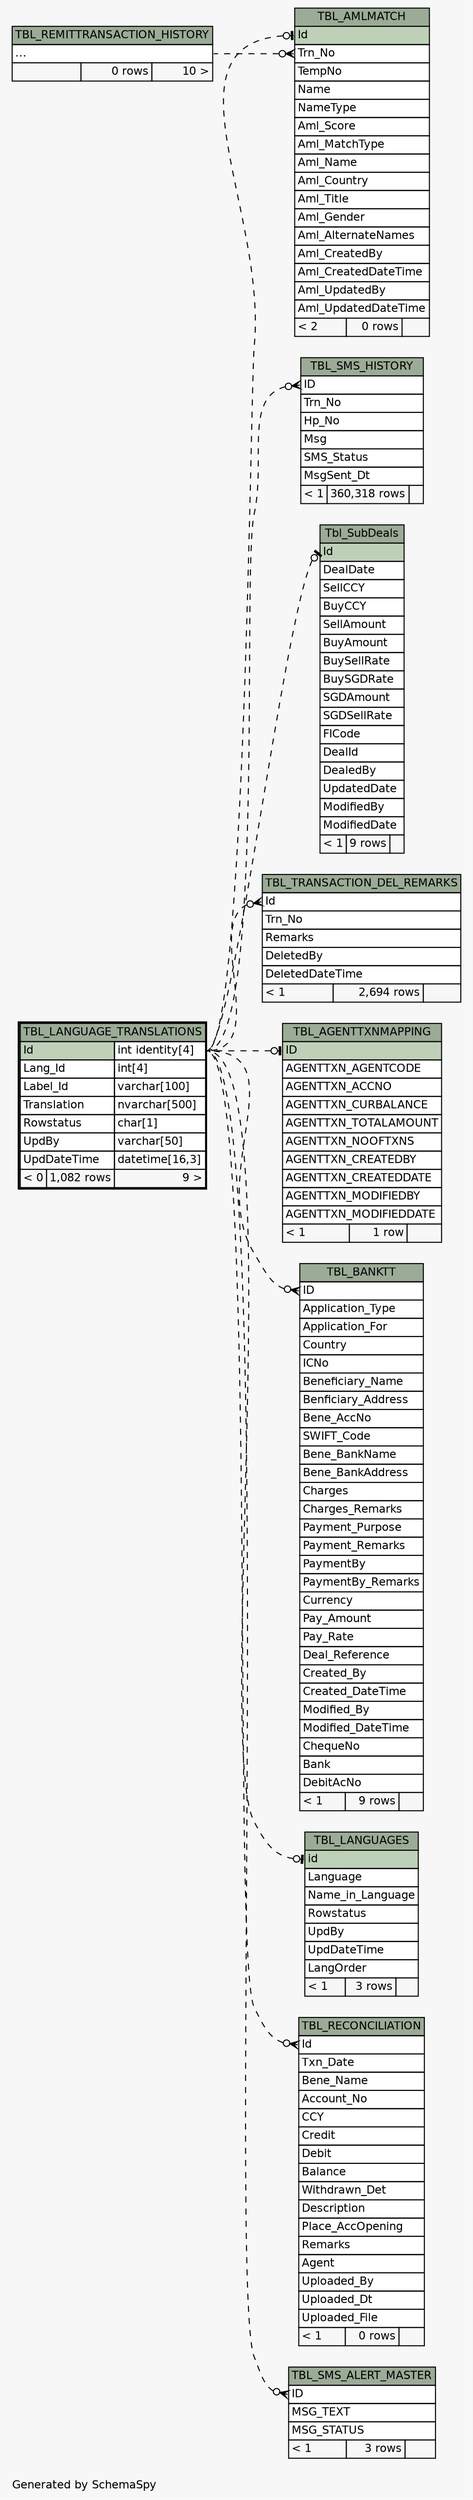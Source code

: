 // dot 2.38.0 on Windows 10 10.0
// SchemaSpy rev 590
digraph "impliedTwoDegreesRelationshipsDiagram" {
  graph [
    rankdir="RL"
    bgcolor="#f7f7f7"
    label="\nGenerated by SchemaSpy"
    labeljust="l"
    nodesep="0.18"
    ranksep="0.46"
    fontname="Helvetica"
    fontsize="11"
  ];
  node [
    fontname="Helvetica"
    fontsize="11"
    shape="plaintext"
  ];
  edge [
    arrowsize="0.8"
  ];
  "TBL_AGENTTXNMAPPING":"ID":w -> "TBL_LANGUAGE_TRANSLATIONS":"Id.type":e [arrowhead=none dir=back arrowtail=teeodot style=dashed];
  "TBL_AMLMATCH":"Id":w -> "TBL_LANGUAGE_TRANSLATIONS":"Id.type":e [arrowhead=none dir=back arrowtail=teeodot style=dashed];
  "TBL_AMLMATCH":"Trn_No":w -> "TBL_REMITTRANSACTION_HISTORY":"elipses":e [arrowhead=none dir=back arrowtail=crowodot style=dashed];
  "TBL_BANKTT":"ID":w -> "TBL_LANGUAGE_TRANSLATIONS":"Id.type":e [arrowhead=none dir=back arrowtail=crowodot style=dashed];
  "TBL_LANGUAGES":"id":w -> "TBL_LANGUAGE_TRANSLATIONS":"Id.type":e [arrowhead=none dir=back arrowtail=teeodot style=dashed];
  "TBL_RECONCILIATION":"Id":w -> "TBL_LANGUAGE_TRANSLATIONS":"Id.type":e [arrowhead=none dir=back arrowtail=crowodot style=dashed];
  "TBL_SMS_ALERT_MASTER":"ID":w -> "TBL_LANGUAGE_TRANSLATIONS":"Id.type":e [arrowhead=none dir=back arrowtail=crowodot style=dashed];
  "TBL_SMS_HISTORY":"ID":w -> "TBL_LANGUAGE_TRANSLATIONS":"Id.type":e [arrowhead=none dir=back arrowtail=crowodot style=dashed];
  "Tbl_SubDeals":"Id":w -> "TBL_LANGUAGE_TRANSLATIONS":"Id.type":e [arrowhead=none dir=back arrowtail=teeodot style=dashed];
  "TBL_TRANSACTION_DEL_REMARKS":"Id":w -> "TBL_LANGUAGE_TRANSLATIONS":"Id.type":e [arrowhead=none dir=back arrowtail=crowodot style=dashed];
  "TBL_AGENTTXNMAPPING" [
    label=<
    <TABLE BORDER="0" CELLBORDER="1" CELLSPACING="0" BGCOLOR="#ffffff">
      <TR><TD COLSPAN="3" BGCOLOR="#9bab96" ALIGN="CENTER">TBL_AGENTTXNMAPPING</TD></TR>
      <TR><TD PORT="ID" COLSPAN="3" BGCOLOR="#bed1b8" ALIGN="LEFT">ID</TD></TR>
      <TR><TD PORT="AGENTTXN_AGENTCODE" COLSPAN="3" ALIGN="LEFT">AGENTTXN_AGENTCODE</TD></TR>
      <TR><TD PORT="AGENTTXN_ACCNO" COLSPAN="3" ALIGN="LEFT">AGENTTXN_ACCNO</TD></TR>
      <TR><TD PORT="AGENTTXN_CURBALANCE" COLSPAN="3" ALIGN="LEFT">AGENTTXN_CURBALANCE</TD></TR>
      <TR><TD PORT="AGENTTXN_TOTALAMOUNT" COLSPAN="3" ALIGN="LEFT">AGENTTXN_TOTALAMOUNT</TD></TR>
      <TR><TD PORT="AGENTTXN_NOOFTXNS" COLSPAN="3" ALIGN="LEFT">AGENTTXN_NOOFTXNS</TD></TR>
      <TR><TD PORT="AGENTTXN_CREATEDBY" COLSPAN="3" ALIGN="LEFT">AGENTTXN_CREATEDBY</TD></TR>
      <TR><TD PORT="AGENTTXN_CREATEDDATE" COLSPAN="3" ALIGN="LEFT">AGENTTXN_CREATEDDATE</TD></TR>
      <TR><TD PORT="AGENTTXN_MODIFIEDBY" COLSPAN="3" ALIGN="LEFT">AGENTTXN_MODIFIEDBY</TD></TR>
      <TR><TD PORT="AGENTTXN_MODIFIEDDATE" COLSPAN="3" ALIGN="LEFT">AGENTTXN_MODIFIEDDATE</TD></TR>
      <TR><TD ALIGN="LEFT" BGCOLOR="#f7f7f7">&lt; 1</TD><TD ALIGN="RIGHT" BGCOLOR="#f7f7f7">1 row</TD><TD ALIGN="RIGHT" BGCOLOR="#f7f7f7">  </TD></TR>
    </TABLE>>
    URL="TBL_AGENTTXNMAPPING.html"
    tooltip="TBL_AGENTTXNMAPPING"
  ];
  "TBL_AMLMATCH" [
    label=<
    <TABLE BORDER="0" CELLBORDER="1" CELLSPACING="0" BGCOLOR="#ffffff">
      <TR><TD COLSPAN="3" BGCOLOR="#9bab96" ALIGN="CENTER">TBL_AMLMATCH</TD></TR>
      <TR><TD PORT="Id" COLSPAN="3" BGCOLOR="#bed1b8" ALIGN="LEFT">Id</TD></TR>
      <TR><TD PORT="Trn_No" COLSPAN="3" ALIGN="LEFT">Trn_No</TD></TR>
      <TR><TD PORT="TempNo" COLSPAN="3" ALIGN="LEFT">TempNo</TD></TR>
      <TR><TD PORT="Name" COLSPAN="3" ALIGN="LEFT">Name</TD></TR>
      <TR><TD PORT="NameType" COLSPAN="3" ALIGN="LEFT">NameType</TD></TR>
      <TR><TD PORT="Aml_Score" COLSPAN="3" ALIGN="LEFT">Aml_Score</TD></TR>
      <TR><TD PORT="Aml_MatchType" COLSPAN="3" ALIGN="LEFT">Aml_MatchType</TD></TR>
      <TR><TD PORT="Aml_Name" COLSPAN="3" ALIGN="LEFT">Aml_Name</TD></TR>
      <TR><TD PORT="Aml_Country" COLSPAN="3" ALIGN="LEFT">Aml_Country</TD></TR>
      <TR><TD PORT="Aml_Title" COLSPAN="3" ALIGN="LEFT">Aml_Title</TD></TR>
      <TR><TD PORT="Aml_Gender" COLSPAN="3" ALIGN="LEFT">Aml_Gender</TD></TR>
      <TR><TD PORT="Aml_AlternateNames" COLSPAN="3" ALIGN="LEFT">Aml_AlternateNames</TD></TR>
      <TR><TD PORT="Aml_CreatedBy" COLSPAN="3" ALIGN="LEFT">Aml_CreatedBy</TD></TR>
      <TR><TD PORT="Aml_CreatedDateTime" COLSPAN="3" ALIGN="LEFT">Aml_CreatedDateTime</TD></TR>
      <TR><TD PORT="Aml_UpdatedBy" COLSPAN="3" ALIGN="LEFT">Aml_UpdatedBy</TD></TR>
      <TR><TD PORT="Aml_UpdatedDateTime" COLSPAN="3" ALIGN="LEFT">Aml_UpdatedDateTime</TD></TR>
      <TR><TD ALIGN="LEFT" BGCOLOR="#f7f7f7">&lt; 2</TD><TD ALIGN="RIGHT" BGCOLOR="#f7f7f7">0 rows</TD><TD ALIGN="RIGHT" BGCOLOR="#f7f7f7">  </TD></TR>
    </TABLE>>
    URL="TBL_AMLMATCH.html"
    tooltip="TBL_AMLMATCH"
  ];
  "TBL_BANKTT" [
    label=<
    <TABLE BORDER="0" CELLBORDER="1" CELLSPACING="0" BGCOLOR="#ffffff">
      <TR><TD COLSPAN="3" BGCOLOR="#9bab96" ALIGN="CENTER">TBL_BANKTT</TD></TR>
      <TR><TD PORT="ID" COLSPAN="3" ALIGN="LEFT">ID</TD></TR>
      <TR><TD PORT="Application_Type" COLSPAN="3" ALIGN="LEFT">Application_Type</TD></TR>
      <TR><TD PORT="Application_For" COLSPAN="3" ALIGN="LEFT">Application_For</TD></TR>
      <TR><TD PORT="Country" COLSPAN="3" ALIGN="LEFT">Country</TD></TR>
      <TR><TD PORT="ICNo" COLSPAN="3" ALIGN="LEFT">ICNo</TD></TR>
      <TR><TD PORT="Beneficiary_Name" COLSPAN="3" ALIGN="LEFT">Beneficiary_Name</TD></TR>
      <TR><TD PORT="Benficiary_Address" COLSPAN="3" ALIGN="LEFT">Benficiary_Address</TD></TR>
      <TR><TD PORT="Bene_AccNo" COLSPAN="3" ALIGN="LEFT">Bene_AccNo</TD></TR>
      <TR><TD PORT="SWIFT_Code" COLSPAN="3" ALIGN="LEFT">SWIFT_Code</TD></TR>
      <TR><TD PORT="Bene_BankName" COLSPAN="3" ALIGN="LEFT">Bene_BankName</TD></TR>
      <TR><TD PORT="Bene_BankAddress" COLSPAN="3" ALIGN="LEFT">Bene_BankAddress</TD></TR>
      <TR><TD PORT="Charges" COLSPAN="3" ALIGN="LEFT">Charges</TD></TR>
      <TR><TD PORT="Charges_Remarks" COLSPAN="3" ALIGN="LEFT">Charges_Remarks</TD></TR>
      <TR><TD PORT="Payment_Purpose" COLSPAN="3" ALIGN="LEFT">Payment_Purpose</TD></TR>
      <TR><TD PORT="Payment_Remarks" COLSPAN="3" ALIGN="LEFT">Payment_Remarks</TD></TR>
      <TR><TD PORT="PaymentBy" COLSPAN="3" ALIGN="LEFT">PaymentBy</TD></TR>
      <TR><TD PORT="PaymentBy_Remarks" COLSPAN="3" ALIGN="LEFT">PaymentBy_Remarks</TD></TR>
      <TR><TD PORT="Currency" COLSPAN="3" ALIGN="LEFT">Currency</TD></TR>
      <TR><TD PORT="Pay_Amount" COLSPAN="3" ALIGN="LEFT">Pay_Amount</TD></TR>
      <TR><TD PORT="Pay_Rate" COLSPAN="3" ALIGN="LEFT">Pay_Rate</TD></TR>
      <TR><TD PORT="Deal_Reference" COLSPAN="3" ALIGN="LEFT">Deal_Reference</TD></TR>
      <TR><TD PORT="Created_By" COLSPAN="3" ALIGN="LEFT">Created_By</TD></TR>
      <TR><TD PORT="Created_DateTime" COLSPAN="3" ALIGN="LEFT">Created_DateTime</TD></TR>
      <TR><TD PORT="Modified_By" COLSPAN="3" ALIGN="LEFT">Modified_By</TD></TR>
      <TR><TD PORT="Modified_DateTime" COLSPAN="3" ALIGN="LEFT">Modified_DateTime</TD></TR>
      <TR><TD PORT="ChequeNo" COLSPAN="3" ALIGN="LEFT">ChequeNo</TD></TR>
      <TR><TD PORT="Bank" COLSPAN="3" ALIGN="LEFT">Bank</TD></TR>
      <TR><TD PORT="DebitAcNo" COLSPAN="3" ALIGN="LEFT">DebitAcNo</TD></TR>
      <TR><TD ALIGN="LEFT" BGCOLOR="#f7f7f7">&lt; 1</TD><TD ALIGN="RIGHT" BGCOLOR="#f7f7f7">9 rows</TD><TD ALIGN="RIGHT" BGCOLOR="#f7f7f7">  </TD></TR>
    </TABLE>>
    URL="TBL_BANKTT.html"
    tooltip="TBL_BANKTT"
  ];
  "TBL_LANGUAGE_TRANSLATIONS" [
    label=<
    <TABLE BORDER="2" CELLBORDER="1" CELLSPACING="0" BGCOLOR="#ffffff">
      <TR><TD COLSPAN="3" BGCOLOR="#9bab96" ALIGN="CENTER">TBL_LANGUAGE_TRANSLATIONS</TD></TR>
      <TR><TD PORT="Id" COLSPAN="2" BGCOLOR="#bed1b8" ALIGN="LEFT">Id</TD><TD PORT="Id.type" ALIGN="LEFT">int identity[4]</TD></TR>
      <TR><TD PORT="Lang_Id" COLSPAN="2" ALIGN="LEFT">Lang_Id</TD><TD PORT="Lang_Id.type" ALIGN="LEFT">int[4]</TD></TR>
      <TR><TD PORT="Label_Id" COLSPAN="2" ALIGN="LEFT">Label_Id</TD><TD PORT="Label_Id.type" ALIGN="LEFT">varchar[100]</TD></TR>
      <TR><TD PORT="Translation" COLSPAN="2" ALIGN="LEFT">Translation</TD><TD PORT="Translation.type" ALIGN="LEFT">nvarchar[500]</TD></TR>
      <TR><TD PORT="Rowstatus" COLSPAN="2" ALIGN="LEFT">Rowstatus</TD><TD PORT="Rowstatus.type" ALIGN="LEFT">char[1]</TD></TR>
      <TR><TD PORT="UpdBy" COLSPAN="2" ALIGN="LEFT">UpdBy</TD><TD PORT="UpdBy.type" ALIGN="LEFT">varchar[50]</TD></TR>
      <TR><TD PORT="UpdDateTime" COLSPAN="2" ALIGN="LEFT">UpdDateTime</TD><TD PORT="UpdDateTime.type" ALIGN="LEFT">datetime[16,3]</TD></TR>
      <TR><TD ALIGN="LEFT" BGCOLOR="#f7f7f7">&lt; 0</TD><TD ALIGN="RIGHT" BGCOLOR="#f7f7f7">1,082 rows</TD><TD ALIGN="RIGHT" BGCOLOR="#f7f7f7">9 &gt;</TD></TR>
    </TABLE>>
    URL="TBL_LANGUAGE_TRANSLATIONS.html"
    tooltip="TBL_LANGUAGE_TRANSLATIONS"
  ];
  "TBL_LANGUAGES" [
    label=<
    <TABLE BORDER="0" CELLBORDER="1" CELLSPACING="0" BGCOLOR="#ffffff">
      <TR><TD COLSPAN="3" BGCOLOR="#9bab96" ALIGN="CENTER">TBL_LANGUAGES</TD></TR>
      <TR><TD PORT="id" COLSPAN="3" BGCOLOR="#bed1b8" ALIGN="LEFT">id</TD></TR>
      <TR><TD PORT="Language" COLSPAN="3" ALIGN="LEFT">Language</TD></TR>
      <TR><TD PORT="Name_in_Language" COLSPAN="3" ALIGN="LEFT">Name_in_Language</TD></TR>
      <TR><TD PORT="Rowstatus" COLSPAN="3" ALIGN="LEFT">Rowstatus</TD></TR>
      <TR><TD PORT="UpdBy" COLSPAN="3" ALIGN="LEFT">UpdBy</TD></TR>
      <TR><TD PORT="UpdDateTime" COLSPAN="3" ALIGN="LEFT">UpdDateTime</TD></TR>
      <TR><TD PORT="LangOrder" COLSPAN="3" ALIGN="LEFT">LangOrder</TD></TR>
      <TR><TD ALIGN="LEFT" BGCOLOR="#f7f7f7">&lt; 1</TD><TD ALIGN="RIGHT" BGCOLOR="#f7f7f7">3 rows</TD><TD ALIGN="RIGHT" BGCOLOR="#f7f7f7">  </TD></TR>
    </TABLE>>
    URL="TBL_LANGUAGES.html"
    tooltip="TBL_LANGUAGES"
  ];
  "TBL_RECONCILIATION" [
    label=<
    <TABLE BORDER="0" CELLBORDER="1" CELLSPACING="0" BGCOLOR="#ffffff">
      <TR><TD COLSPAN="3" BGCOLOR="#9bab96" ALIGN="CENTER">TBL_RECONCILIATION</TD></TR>
      <TR><TD PORT="Id" COLSPAN="3" ALIGN="LEFT">Id</TD></TR>
      <TR><TD PORT="Txn_Date" COLSPAN="3" ALIGN="LEFT">Txn_Date</TD></TR>
      <TR><TD PORT="Bene_Name" COLSPAN="3" ALIGN="LEFT">Bene_Name</TD></TR>
      <TR><TD PORT="Account_No" COLSPAN="3" ALIGN="LEFT">Account_No</TD></TR>
      <TR><TD PORT="CCY" COLSPAN="3" ALIGN="LEFT">CCY</TD></TR>
      <TR><TD PORT="Credit" COLSPAN="3" ALIGN="LEFT">Credit</TD></TR>
      <TR><TD PORT="Debit" COLSPAN="3" ALIGN="LEFT">Debit</TD></TR>
      <TR><TD PORT="Balance" COLSPAN="3" ALIGN="LEFT">Balance</TD></TR>
      <TR><TD PORT="Withdrawn_Det" COLSPAN="3" ALIGN="LEFT">Withdrawn_Det</TD></TR>
      <TR><TD PORT="Description" COLSPAN="3" ALIGN="LEFT">Description</TD></TR>
      <TR><TD PORT="Place_AccOpening" COLSPAN="3" ALIGN="LEFT">Place_AccOpening</TD></TR>
      <TR><TD PORT="Remarks" COLSPAN="3" ALIGN="LEFT">Remarks</TD></TR>
      <TR><TD PORT="Agent" COLSPAN="3" ALIGN="LEFT">Agent</TD></TR>
      <TR><TD PORT="Uploaded_By" COLSPAN="3" ALIGN="LEFT">Uploaded_By</TD></TR>
      <TR><TD PORT="Uploaded_Dt" COLSPAN="3" ALIGN="LEFT">Uploaded_Dt</TD></TR>
      <TR><TD PORT="Uploaded_File" COLSPAN="3" ALIGN="LEFT">Uploaded_File</TD></TR>
      <TR><TD ALIGN="LEFT" BGCOLOR="#f7f7f7">&lt; 1</TD><TD ALIGN="RIGHT" BGCOLOR="#f7f7f7">0 rows</TD><TD ALIGN="RIGHT" BGCOLOR="#f7f7f7">  </TD></TR>
    </TABLE>>
    URL="TBL_RECONCILIATION.html"
    tooltip="TBL_RECONCILIATION"
  ];
  "TBL_REMITTRANSACTION_HISTORY" [
    label=<
    <TABLE BORDER="0" CELLBORDER="1" CELLSPACING="0" BGCOLOR="#ffffff">
      <TR><TD COLSPAN="3" BGCOLOR="#9bab96" ALIGN="CENTER">TBL_REMITTRANSACTION_HISTORY</TD></TR>
      <TR><TD PORT="elipses" COLSPAN="3" ALIGN="LEFT">...</TD></TR>
      <TR><TD ALIGN="LEFT" BGCOLOR="#f7f7f7">  </TD><TD ALIGN="RIGHT" BGCOLOR="#f7f7f7">0 rows</TD><TD ALIGN="RIGHT" BGCOLOR="#f7f7f7">10 &gt;</TD></TR>
    </TABLE>>
    URL="TBL_REMITTRANSACTION_HISTORY.html"
    tooltip="TBL_REMITTRANSACTION_HISTORY"
  ];
  "TBL_SMS_ALERT_MASTER" [
    label=<
    <TABLE BORDER="0" CELLBORDER="1" CELLSPACING="0" BGCOLOR="#ffffff">
      <TR><TD COLSPAN="3" BGCOLOR="#9bab96" ALIGN="CENTER">TBL_SMS_ALERT_MASTER</TD></TR>
      <TR><TD PORT="ID" COLSPAN="3" ALIGN="LEFT">ID</TD></TR>
      <TR><TD PORT="MSG_TEXT" COLSPAN="3" ALIGN="LEFT">MSG_TEXT</TD></TR>
      <TR><TD PORT="MSG_STATUS" COLSPAN="3" ALIGN="LEFT">MSG_STATUS</TD></TR>
      <TR><TD ALIGN="LEFT" BGCOLOR="#f7f7f7">&lt; 1</TD><TD ALIGN="RIGHT" BGCOLOR="#f7f7f7">3 rows</TD><TD ALIGN="RIGHT" BGCOLOR="#f7f7f7">  </TD></TR>
    </TABLE>>
    URL="TBL_SMS_ALERT_MASTER.html"
    tooltip="TBL_SMS_ALERT_MASTER"
  ];
  "TBL_SMS_HISTORY" [
    label=<
    <TABLE BORDER="0" CELLBORDER="1" CELLSPACING="0" BGCOLOR="#ffffff">
      <TR><TD COLSPAN="3" BGCOLOR="#9bab96" ALIGN="CENTER">TBL_SMS_HISTORY</TD></TR>
      <TR><TD PORT="ID" COLSPAN="3" ALIGN="LEFT">ID</TD></TR>
      <TR><TD PORT="Trn_No" COLSPAN="3" ALIGN="LEFT">Trn_No</TD></TR>
      <TR><TD PORT="Hp_No" COLSPAN="3" ALIGN="LEFT">Hp_No</TD></TR>
      <TR><TD PORT="Msg" COLSPAN="3" ALIGN="LEFT">Msg</TD></TR>
      <TR><TD PORT="SMS_Status" COLSPAN="3" ALIGN="LEFT">SMS_Status</TD></TR>
      <TR><TD PORT="MsgSent_Dt" COLSPAN="3" ALIGN="LEFT">MsgSent_Dt</TD></TR>
      <TR><TD ALIGN="LEFT" BGCOLOR="#f7f7f7">&lt; 1</TD><TD ALIGN="RIGHT" BGCOLOR="#f7f7f7">360,318 rows</TD><TD ALIGN="RIGHT" BGCOLOR="#f7f7f7">  </TD></TR>
    </TABLE>>
    URL="TBL_SMS_HISTORY.html"
    tooltip="TBL_SMS_HISTORY"
  ];
  "Tbl_SubDeals" [
    label=<
    <TABLE BORDER="0" CELLBORDER="1" CELLSPACING="0" BGCOLOR="#ffffff">
      <TR><TD COLSPAN="3" BGCOLOR="#9bab96" ALIGN="CENTER">Tbl_SubDeals</TD></TR>
      <TR><TD PORT="Id" COLSPAN="3" BGCOLOR="#bed1b8" ALIGN="LEFT">Id</TD></TR>
      <TR><TD PORT="DealDate" COLSPAN="3" ALIGN="LEFT">DealDate</TD></TR>
      <TR><TD PORT="SellCCY" COLSPAN="3" ALIGN="LEFT">SellCCY</TD></TR>
      <TR><TD PORT="BuyCCY" COLSPAN="3" ALIGN="LEFT">BuyCCY</TD></TR>
      <TR><TD PORT="SellAmount" COLSPAN="3" ALIGN="LEFT">SellAmount</TD></TR>
      <TR><TD PORT="BuyAmount" COLSPAN="3" ALIGN="LEFT">BuyAmount</TD></TR>
      <TR><TD PORT="BuySellRate" COLSPAN="3" ALIGN="LEFT">BuySellRate</TD></TR>
      <TR><TD PORT="BuySGDRate" COLSPAN="3" ALIGN="LEFT">BuySGDRate</TD></TR>
      <TR><TD PORT="SGDAmount" COLSPAN="3" ALIGN="LEFT">SGDAmount</TD></TR>
      <TR><TD PORT="SGDSellRate" COLSPAN="3" ALIGN="LEFT">SGDSellRate</TD></TR>
      <TR><TD PORT="FICode" COLSPAN="3" ALIGN="LEFT">FICode</TD></TR>
      <TR><TD PORT="DealId" COLSPAN="3" ALIGN="LEFT">DealId</TD></TR>
      <TR><TD PORT="DealedBy" COLSPAN="3" ALIGN="LEFT">DealedBy</TD></TR>
      <TR><TD PORT="UpdatedDate" COLSPAN="3" ALIGN="LEFT">UpdatedDate</TD></TR>
      <TR><TD PORT="ModifiedBy" COLSPAN="3" ALIGN="LEFT">ModifiedBy</TD></TR>
      <TR><TD PORT="ModifiedDate" COLSPAN="3" ALIGN="LEFT">ModifiedDate</TD></TR>
      <TR><TD ALIGN="LEFT" BGCOLOR="#f7f7f7">&lt; 1</TD><TD ALIGN="RIGHT" BGCOLOR="#f7f7f7">9 rows</TD><TD ALIGN="RIGHT" BGCOLOR="#f7f7f7">  </TD></TR>
    </TABLE>>
    URL="Tbl_SubDeals.html"
    tooltip="Tbl_SubDeals"
  ];
  "TBL_TRANSACTION_DEL_REMARKS" [
    label=<
    <TABLE BORDER="0" CELLBORDER="1" CELLSPACING="0" BGCOLOR="#ffffff">
      <TR><TD COLSPAN="3" BGCOLOR="#9bab96" ALIGN="CENTER">TBL_TRANSACTION_DEL_REMARKS</TD></TR>
      <TR><TD PORT="Id" COLSPAN="3" ALIGN="LEFT">Id</TD></TR>
      <TR><TD PORT="Trn_No" COLSPAN="3" ALIGN="LEFT">Trn_No</TD></TR>
      <TR><TD PORT="Remarks" COLSPAN="3" ALIGN="LEFT">Remarks</TD></TR>
      <TR><TD PORT="DeletedBy" COLSPAN="3" ALIGN="LEFT">DeletedBy</TD></TR>
      <TR><TD PORT="DeletedDateTime" COLSPAN="3" ALIGN="LEFT">DeletedDateTime</TD></TR>
      <TR><TD ALIGN="LEFT" BGCOLOR="#f7f7f7">&lt; 1</TD><TD ALIGN="RIGHT" BGCOLOR="#f7f7f7">2,694 rows</TD><TD ALIGN="RIGHT" BGCOLOR="#f7f7f7">  </TD></TR>
    </TABLE>>
    URL="TBL_TRANSACTION_DEL_REMARKS.html"
    tooltip="TBL_TRANSACTION_DEL_REMARKS"
  ];
}
